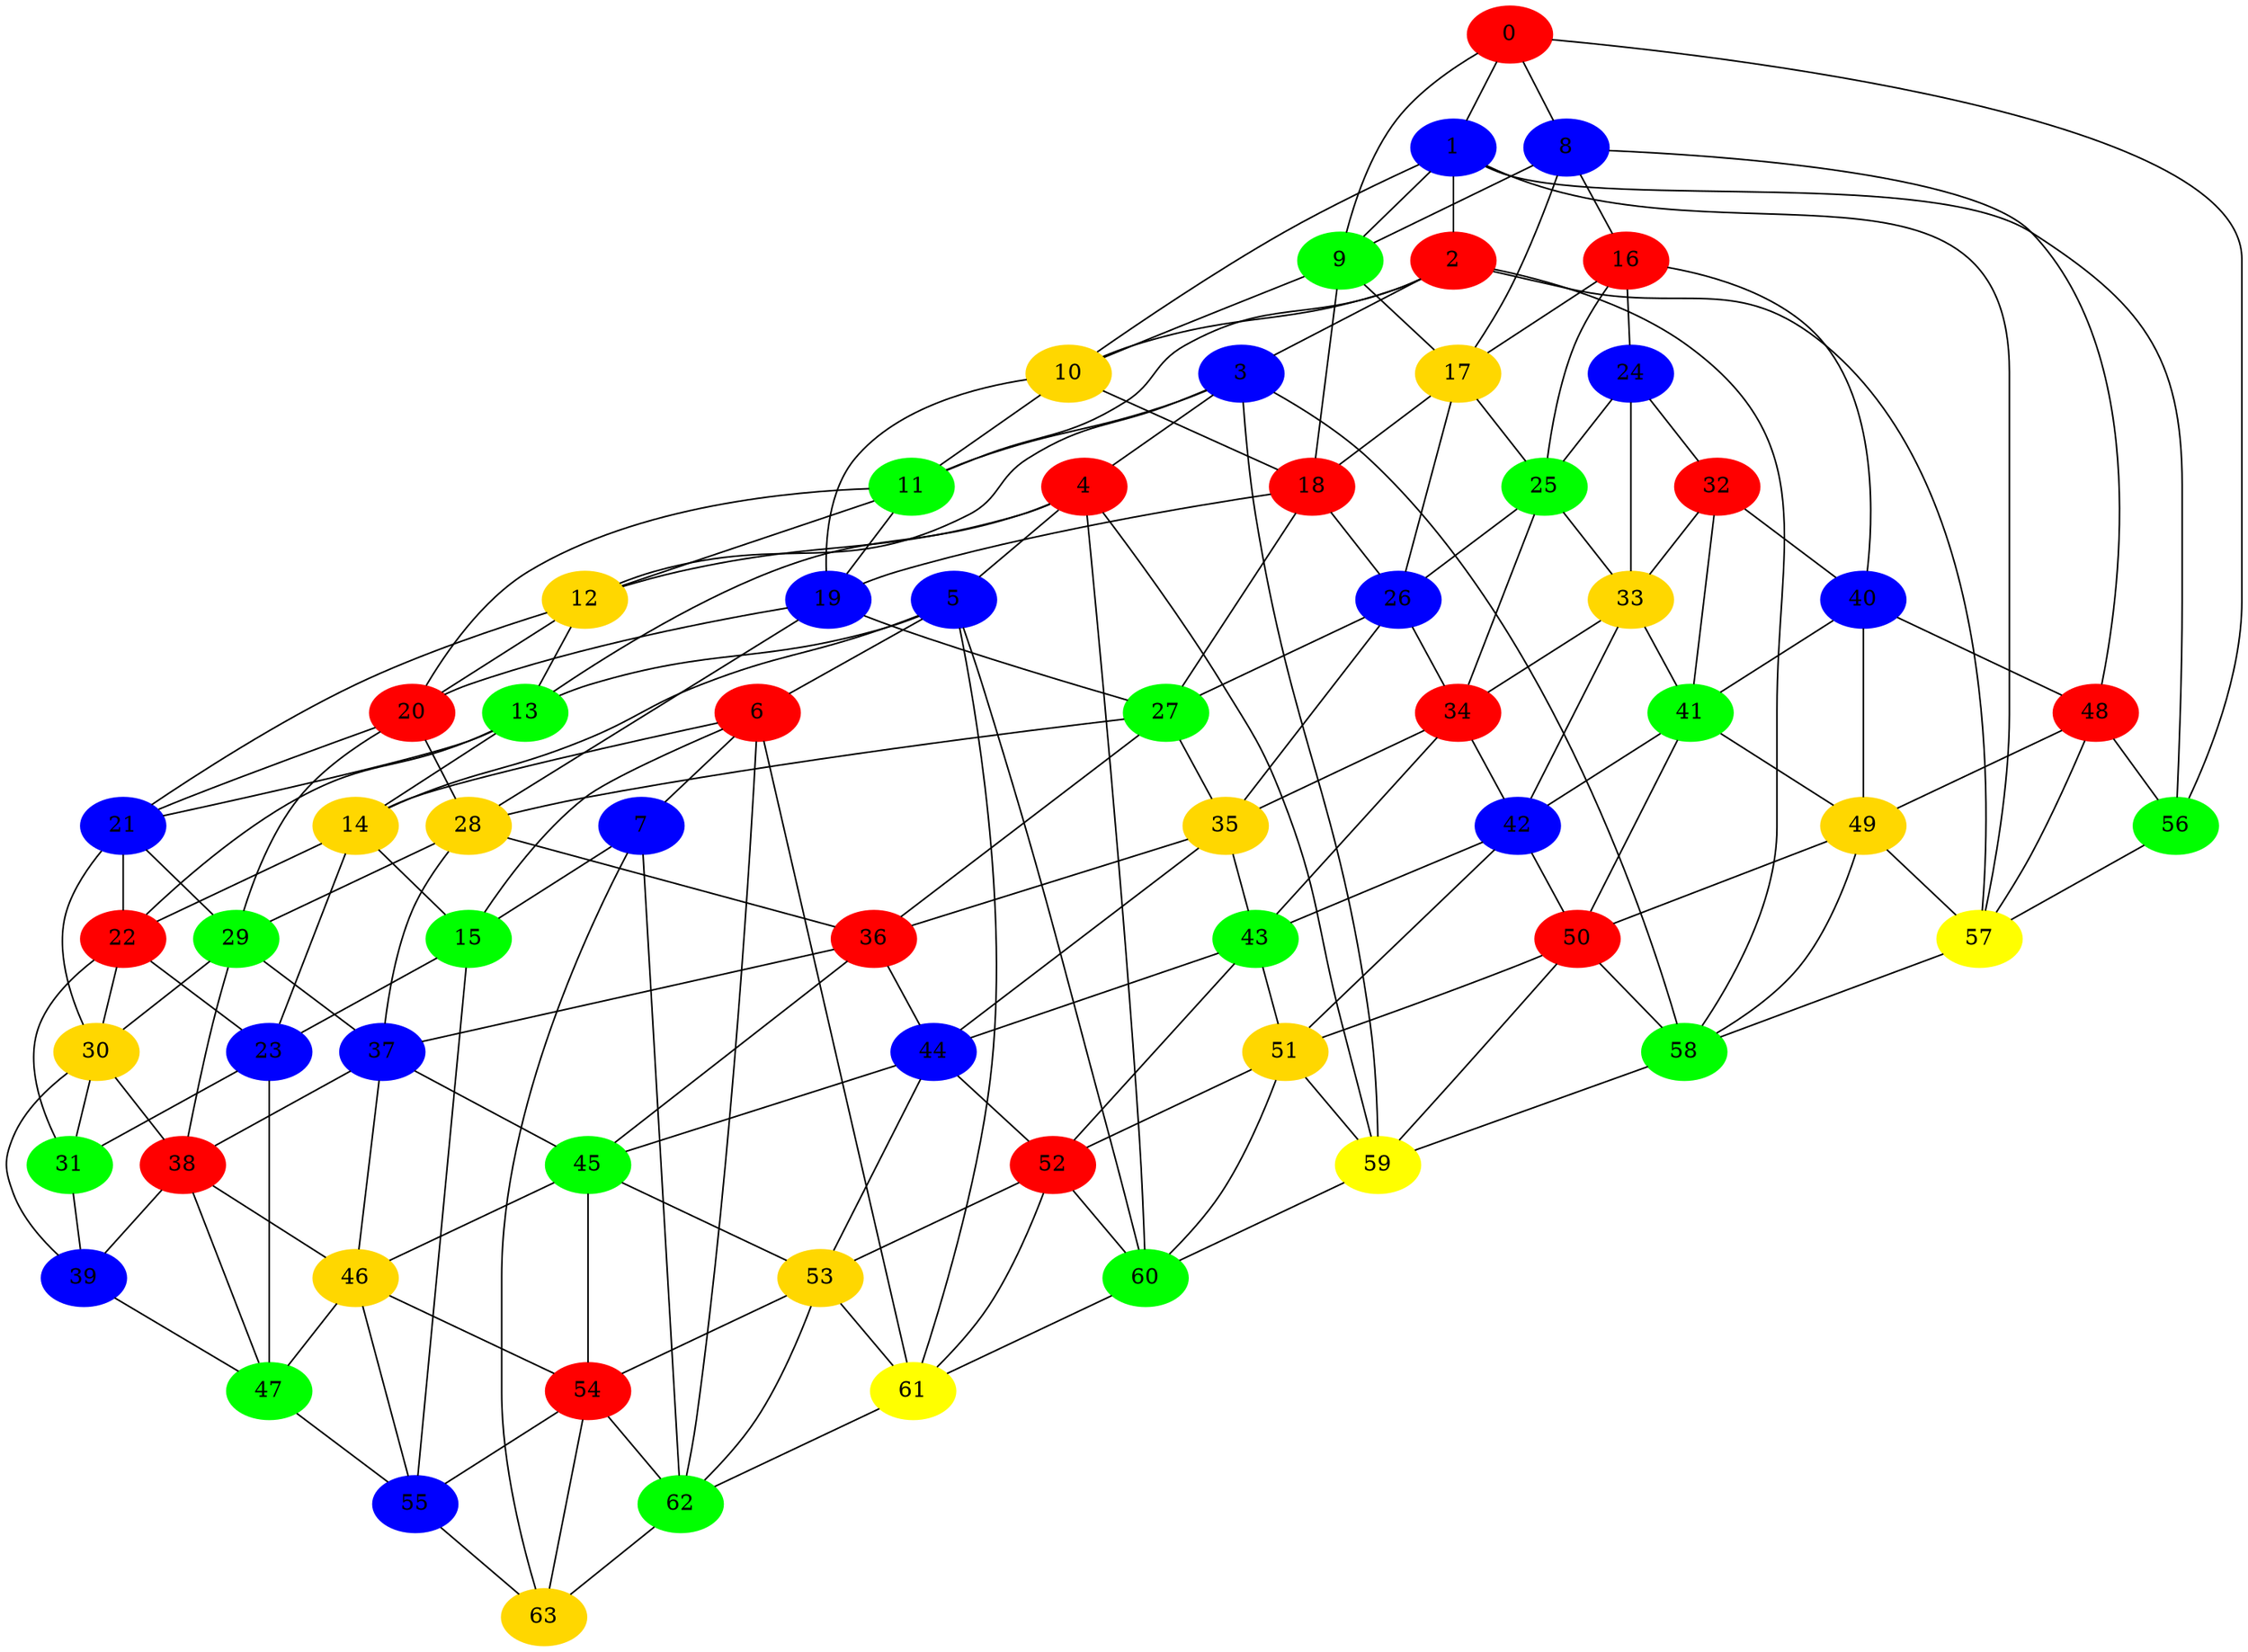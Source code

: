 graph planar_1{
	0 -- 1;
	0 -- 8;
	0 -- 9;
	0 -- 56;
	1 -- 2;
	1 -- 9;
	1 -- 10;
	1 -- 56;
	1 -- 57;
	2 -- 3;
	2 -- 10;
	2 -- 11;
	2 -- 57;
	2 -- 58;
	3 -- 4;
	3 -- 11;
	3 -- 12;
	3 -- 58;
	3 -- 59;
	4 -- 5;
	4 -- 12;
	4 -- 13;
	4 -- 59;
	4 -- 60;
	5 -- 6;
	5 -- 13;
	5 -- 14;
	5 -- 60;
	5 -- 61;
	6 -- 7;
	6 -- 14;
	6 -- 15;
	6 -- 61;
	6 -- 62;
	7 -- 15;
	7 -- 62;
	7 -- 63;
	8 -- 9;
	8 -- 16;
	8 -- 17;
	8 -- 48;
	9 -- 10;
	9 -- 17;
	9 -- 18;
	10 -- 11;
	10 -- 18;
	10 -- 19;
	11 -- 12;
	11 -- 19;
	11 -- 20;
	12 -- 13;
	12 -- 20;
	12 -- 21;
	13 -- 14;
	13 -- 21;
	13 -- 22;
	14 -- 15;
	14 -- 22;
	14 -- 23;
	15 -- 23;
	15 -- 55;
	16 -- 17;
	16 -- 24;
	16 -- 25;
	16 -- 40;
	17 -- 18;
	17 -- 25;
	17 -- 26;
	18 -- 19;
	18 -- 26;
	18 -- 27;
	19 -- 20;
	19 -- 27;
	19 -- 28;
	20 -- 21;
	20 -- 28;
	20 -- 29;
	21 -- 22;
	21 -- 29;
	21 -- 30;
	22 -- 23;
	22 -- 30;
	22 -- 31;
	23 -- 31;
	23 -- 47;
	24 -- 25;
	24 -- 32;
	24 -- 33;
	25 -- 26;
	25 -- 33;
	25 -- 34;
	26 -- 27;
	26 -- 34;
	26 -- 35;
	27 -- 28;
	27 -- 35;
	27 -- 36;
	28 -- 29;
	28 -- 36;
	28 -- 37;
	29 -- 30;
	29 -- 37;
	29 -- 38;
	30 -- 31;
	30 -- 38;
	30 -- 39;
	31 -- 39;
	32 -- 33;
	32 -- 40;
	32 -- 41;
	33 -- 34;
	33 -- 41;
	33 -- 42;
	34 -- 35;
	34 -- 42;
	34 -- 43;
	35 -- 36;
	35 -- 43;
	35 -- 44;
	36 -- 37;
	36 -- 44;
	36 -- 45;
	37 -- 38;
	37 -- 45;
	37 -- 46;
	38 -- 39;
	38 -- 46;
	38 -- 47;
	39 -- 47;
	40 -- 41;
	40 -- 48;
	40 -- 49;
	41 -- 42;
	41 -- 49;
	41 -- 50;
	42 -- 43;
	42 -- 50;
	42 -- 51;
	43 -- 44;
	43 -- 51;
	43 -- 52;
	44 -- 45;
	44 -- 52;
	44 -- 53;
	45 -- 46;
	45 -- 53;
	45 -- 54;
	46 -- 47;
	46 -- 54;
	46 -- 55;
	47 -- 55;
	48 -- 49;
	48 -- 56;
	48 -- 57;
	49 -- 50;
	49 -- 57;
	49 -- 58;
	50 -- 51;
	50 -- 58;
	50 -- 59;
	51 -- 52;
	51 -- 59;
	51 -- 60;
	52 -- 53;
	52 -- 60;
	52 -- 61;
	53 -- 54;
	53 -- 61;
	53 -- 62;
	54 -- 55;
	54 -- 62;
	54 -- 63;
	55 -- 63;
	56 -- 57;
	57 -- 58;
	58 -- 59;
	59 -- 60;
	60 -- 61;
	61 -- 62;
	62 -- 63;
	63
	0[color=red, style=filled];
	1[color=blue, style=filled];
	2[color=red, style=filled];
	3[color=blue, style=filled];
	4[color=red, style=filled];
	5[color=blue, style=filled];
	6[color=red, style=filled];
	7[color=blue, style=filled];
	8[color=blue, style=filled];
	9[color=green, style=filled];
	10[color=gold, style=filled];
	11[color=green, style=filled];
	12[color=gold, style=filled];
	13[color=green, style=filled];
	14[color=gold, style=filled];
	15[color=green, style=filled];
	16[color=red, style=filled];
	17[color=gold, style=filled];
	18[color=red, style=filled];
	19[color=blue, style=filled];
	20[color=red, style=filled];
	21[color=blue, style=filled];
	22[color=red, style=filled];
	23[color=blue, style=filled];
	24[color=blue, style=filled];
	25[color=green, style=filled];
	26[color=blue, style=filled];
	27[color=green, style=filled];
	28[color=gold, style=filled];
	29[color=green, style=filled];
	30[color=gold, style=filled];
	31[color=green, style=filled];
	32[color=red, style=filled];
	33[color=gold, style=filled];
	34[color=red, style=filled];
	35[color=gold, style=filled];
	36[color=red, style=filled];
	37[color=blue, style=filled];
	38[color=red, style=filled];
	39[color=blue, style=filled];
	40[color=blue, style=filled];
	41[color=green, style=filled];
	42[color=blue, style=filled];
	43[color=green, style=filled];
	44[color=blue, style=filled];
	45[color=green, style=filled];
	46[color=gold, style=filled];
	47[color=green, style=filled];
	48[color=red, style=filled];
	49[color=gold, style=filled];
	50[color=red, style=filled];
	51[color=gold, style=filled];
	52[color=red, style=filled];
	53[color=gold, style=filled];
	54[color=red, style=filled];
	55[color=blue, style=filled];
	56[color=green, style=filled];
	57[color=yellow, style=filled];
	58[color=green, style=filled];
	59[color=yellow, style=filled];
	60[color=green, style=filled];
	61[color=yellow, style=filled];
	62[color=green, style=filled];
	63[color=gold, style=filled];
}
